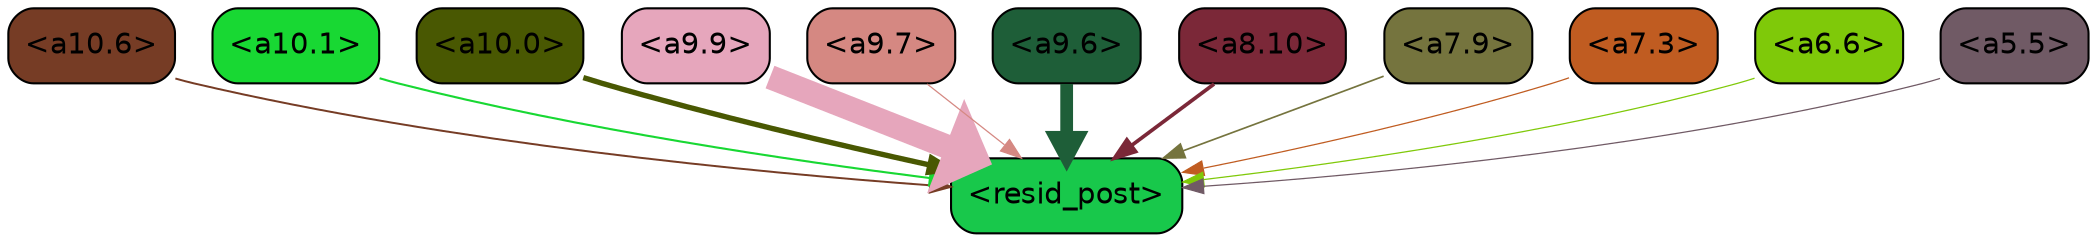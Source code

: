 strict digraph "" {
	graph [bgcolor=transparent,
		layout=dot,
		overlap=false,
		splines=true
	];
	"<a10.6>"	[color=black,
		fillcolor="#763c25",
		fontname=Helvetica,
		shape=box,
		style="filled, rounded"];
	"<resid_post>"	[color=black,
		fillcolor="#18c84b",
		fontname=Helvetica,
		shape=box,
		style="filled, rounded"];
	"<a10.6>" -> "<resid_post>"	[color="#763c25",
		penwidth=0.9498605728149414];
	"<a10.1>"	[color=black,
		fillcolor="#18d833",
		fontname=Helvetica,
		shape=box,
		style="filled, rounded"];
	"<a10.1>" -> "<resid_post>"	[color="#18d833",
		penwidth=1.0084514617919922];
	"<a10.0>"	[color=black,
		fillcolor="#495802",
		fontname=Helvetica,
		shape=box,
		style="filled, rounded"];
	"<a10.0>" -> "<resid_post>"	[color="#495802",
		penwidth=2.5814952850341797];
	"<a9.9>"	[color=black,
		fillcolor="#e6a6bc",
		fontname=Helvetica,
		shape=box,
		style="filled, rounded"];
	"<a9.9>" -> "<resid_post>"	[color="#e6a6bc",
		penwidth=11.610888481140137];
	"<a9.7>"	[color=black,
		fillcolor="#d58882",
		fontname=Helvetica,
		shape=box,
		style="filled, rounded"];
	"<a9.7>" -> "<resid_post>"	[color="#d58882",
		penwidth=0.6];
	"<a9.6>"	[color=black,
		fillcolor="#1e5e38",
		fontname=Helvetica,
		shape=box,
		style="filled, rounded"];
	"<a9.6>" -> "<resid_post>"	[color="#1e5e38",
		penwidth=6.121421813964844];
	"<a8.10>"	[color=black,
		fillcolor="#7b2838",
		fontname=Helvetica,
		shape=box,
		style="filled, rounded"];
	"<a8.10>" -> "<resid_post>"	[color="#7b2838",
		penwidth=1.7841739654541016];
	"<a7.9>"	[color=black,
		fillcolor="#75743e",
		fontname=Helvetica,
		shape=box,
		style="filled, rounded"];
	"<a7.9>" -> "<resid_post>"	[color="#75743e",
		penwidth=0.8109169006347656];
	"<a7.3>"	[color=black,
		fillcolor="#c05c21",
		fontname=Helvetica,
		shape=box,
		style="filled, rounded"];
	"<a7.3>" -> "<resid_post>"	[color="#c05c21",
		penwidth=0.6];
	"<a6.6>"	[color=black,
		fillcolor="#7fc909",
		fontname=Helvetica,
		shape=box,
		style="filled, rounded"];
	"<a6.6>" -> "<resid_post>"	[color="#7fc909",
		penwidth=0.6];
	"<a5.5>"	[color=black,
		fillcolor="#705a65",
		fontname=Helvetica,
		shape=box,
		style="filled, rounded"];
	"<a5.5>" -> "<resid_post>"	[color="#705a65",
		penwidth=0.6];
}
